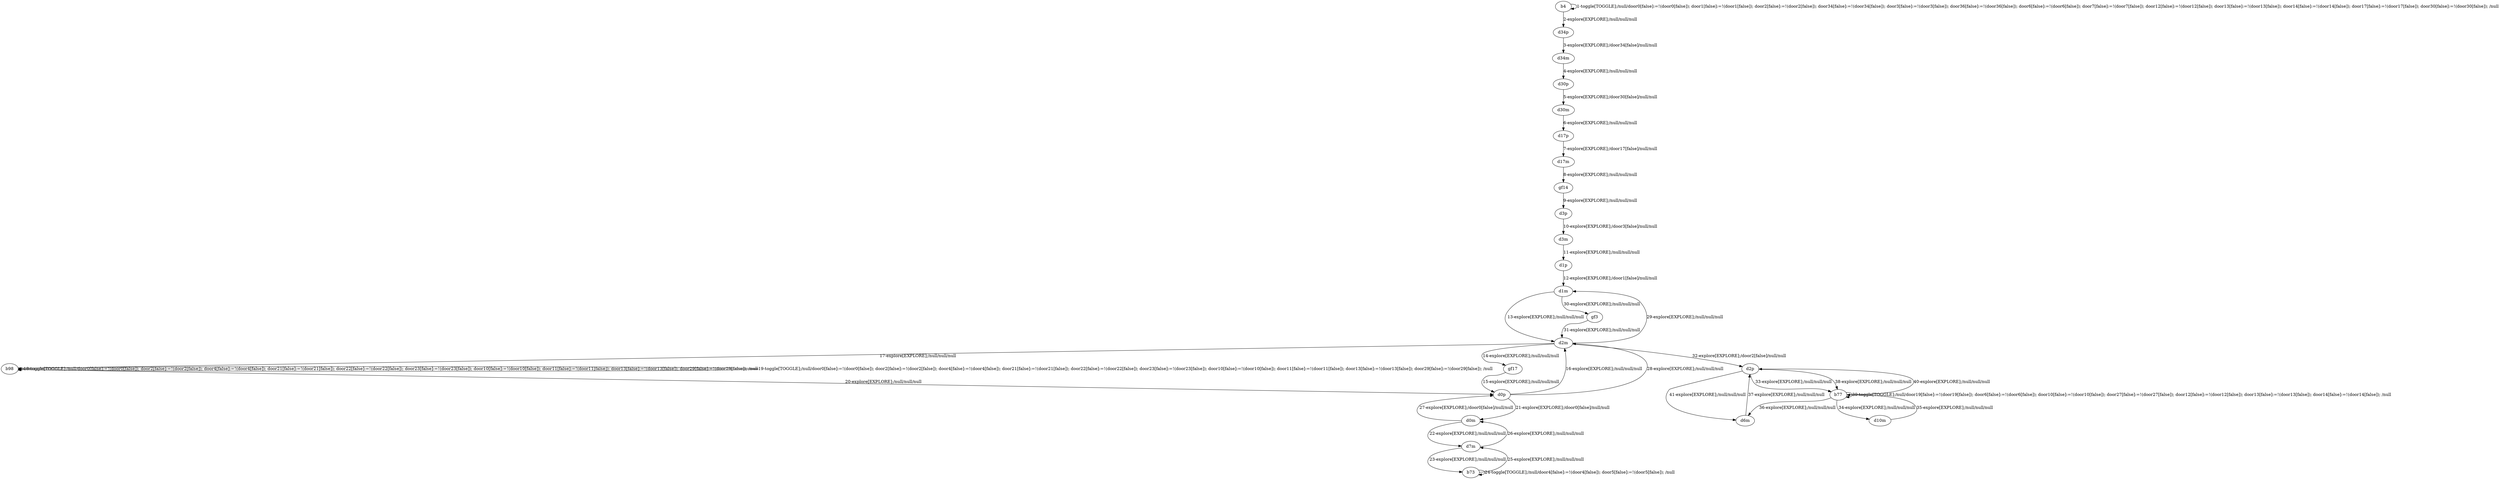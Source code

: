 # Total number of goals covered by this test: 2
# b73 --> b73
# d7m --> d0m

digraph g {
"b4" -> "b4" [label = "1-toggle[TOGGLE];/null/door0[false]:=!(door0[false]); door1[false]:=!(door1[false]); door2[false]:=!(door2[false]); door34[false]:=!(door34[false]); door3[false]:=!(door3[false]); door36[false]:=!(door36[false]); door6[false]:=!(door6[false]); door7[false]:=!(door7[false]); door12[false]:=!(door12[false]); door13[false]:=!(door13[false]); door14[false]:=!(door14[false]); door17[false]:=!(door17[false]); door30[false]:=!(door30[false]); /null"];
"b4" -> "d34p" [label = "2-explore[EXPLORE];/null/null/null"];
"d34p" -> "d34m" [label = "3-explore[EXPLORE];/door34[false]/null/null"];
"d34m" -> "d30p" [label = "4-explore[EXPLORE];/null/null/null"];
"d30p" -> "d30m" [label = "5-explore[EXPLORE];/door30[false]/null/null"];
"d30m" -> "d17p" [label = "6-explore[EXPLORE];/null/null/null"];
"d17p" -> "d17m" [label = "7-explore[EXPLORE];/door17[false]/null/null"];
"d17m" -> "gf14" [label = "8-explore[EXPLORE];/null/null/null"];
"gf14" -> "d3p" [label = "9-explore[EXPLORE];/null/null/null"];
"d3p" -> "d3m" [label = "10-explore[EXPLORE];/door3[false]/null/null"];
"d3m" -> "d1p" [label = "11-explore[EXPLORE];/null/null/null"];
"d1p" -> "d1m" [label = "12-explore[EXPLORE];/door1[false]/null/null"];
"d1m" -> "d2m" [label = "13-explore[EXPLORE];/null/null/null"];
"d2m" -> "gf17" [label = "14-explore[EXPLORE];/null/null/null"];
"gf17" -> "d0p" [label = "15-explore[EXPLORE];/null/null/null"];
"d0p" -> "d2m" [label = "16-explore[EXPLORE];/null/null/null"];
"d2m" -> "b98" [label = "17-explore[EXPLORE];/null/null/null"];
"b98" -> "b98" [label = "18-toggle[TOGGLE];/null/door0[false]:=!(door0[false]); door2[false]:=!(door2[false]); door4[false]:=!(door4[false]); door21[false]:=!(door21[false]); door22[false]:=!(door22[false]); door23[false]:=!(door23[false]); door10[false]:=!(door10[false]); door11[false]:=!(door11[false]); door13[false]:=!(door13[false]); door29[false]:=!(door29[false]); /null"];
"b98" -> "b98" [label = "19-toggle[TOGGLE];/null/door0[false]:=!(door0[false]); door2[false]:=!(door2[false]); door4[false]:=!(door4[false]); door21[false]:=!(door21[false]); door22[false]:=!(door22[false]); door23[false]:=!(door23[false]); door10[false]:=!(door10[false]); door11[false]:=!(door11[false]); door13[false]:=!(door13[false]); door29[false]:=!(door29[false]); /null"];
"b98" -> "d0p" [label = "20-explore[EXPLORE];/null/null/null"];
"d0p" -> "d0m" [label = "21-explore[EXPLORE];/door0[false]/null/null"];
"d0m" -> "d7m" [label = "22-explore[EXPLORE];/null/null/null"];
"d7m" -> "b73" [label = "23-explore[EXPLORE];/null/null/null"];
"b73" -> "b73" [label = "24-toggle[TOGGLE];/null/door4[false]:=!(door4[false]); door5[false]:=!(door5[false]); /null"];
"b73" -> "d7m" [label = "25-explore[EXPLORE];/null/null/null"];
"d7m" -> "d0m" [label = "26-explore[EXPLORE];/null/null/null"];
"d0m" -> "d0p" [label = "27-explore[EXPLORE];/door0[false]/null/null"];
"d0p" -> "d2m" [label = "28-explore[EXPLORE];/null/null/null"];
"d2m" -> "d1m" [label = "29-explore[EXPLORE];/null/null/null"];
"d1m" -> "gf3" [label = "30-explore[EXPLORE];/null/null/null"];
"gf3" -> "d2m" [label = "31-explore[EXPLORE];/null/null/null"];
"d2m" -> "d2p" [label = "32-explore[EXPLORE];/door2[false]/null/null"];
"d2p" -> "b77" [label = "33-explore[EXPLORE];/null/null/null"];
"b77" -> "d10m" [label = "34-explore[EXPLORE];/null/null/null"];
"d10m" -> "b77" [label = "35-explore[EXPLORE];/null/null/null"];
"b77" -> "d6m" [label = "36-explore[EXPLORE];/null/null/null"];
"d6m" -> "d2p" [label = "37-explore[EXPLORE];/null/null/null"];
"d2p" -> "b77" [label = "38-explore[EXPLORE];/null/null/null"];
"b77" -> "b77" [label = "39-toggle[TOGGLE];/null/door19[false]:=!(door19[false]); door6[false]:=!(door6[false]); door10[false]:=!(door10[false]); door27[false]:=!(door27[false]); door12[false]:=!(door12[false]); door13[false]:=!(door13[false]); door14[false]:=!(door14[false]); /null"];
"b77" -> "d2p" [label = "40-explore[EXPLORE];/null/null/null"];
"d2p" -> "d6m" [label = "41-explore[EXPLORE];/null/null/null"];
}